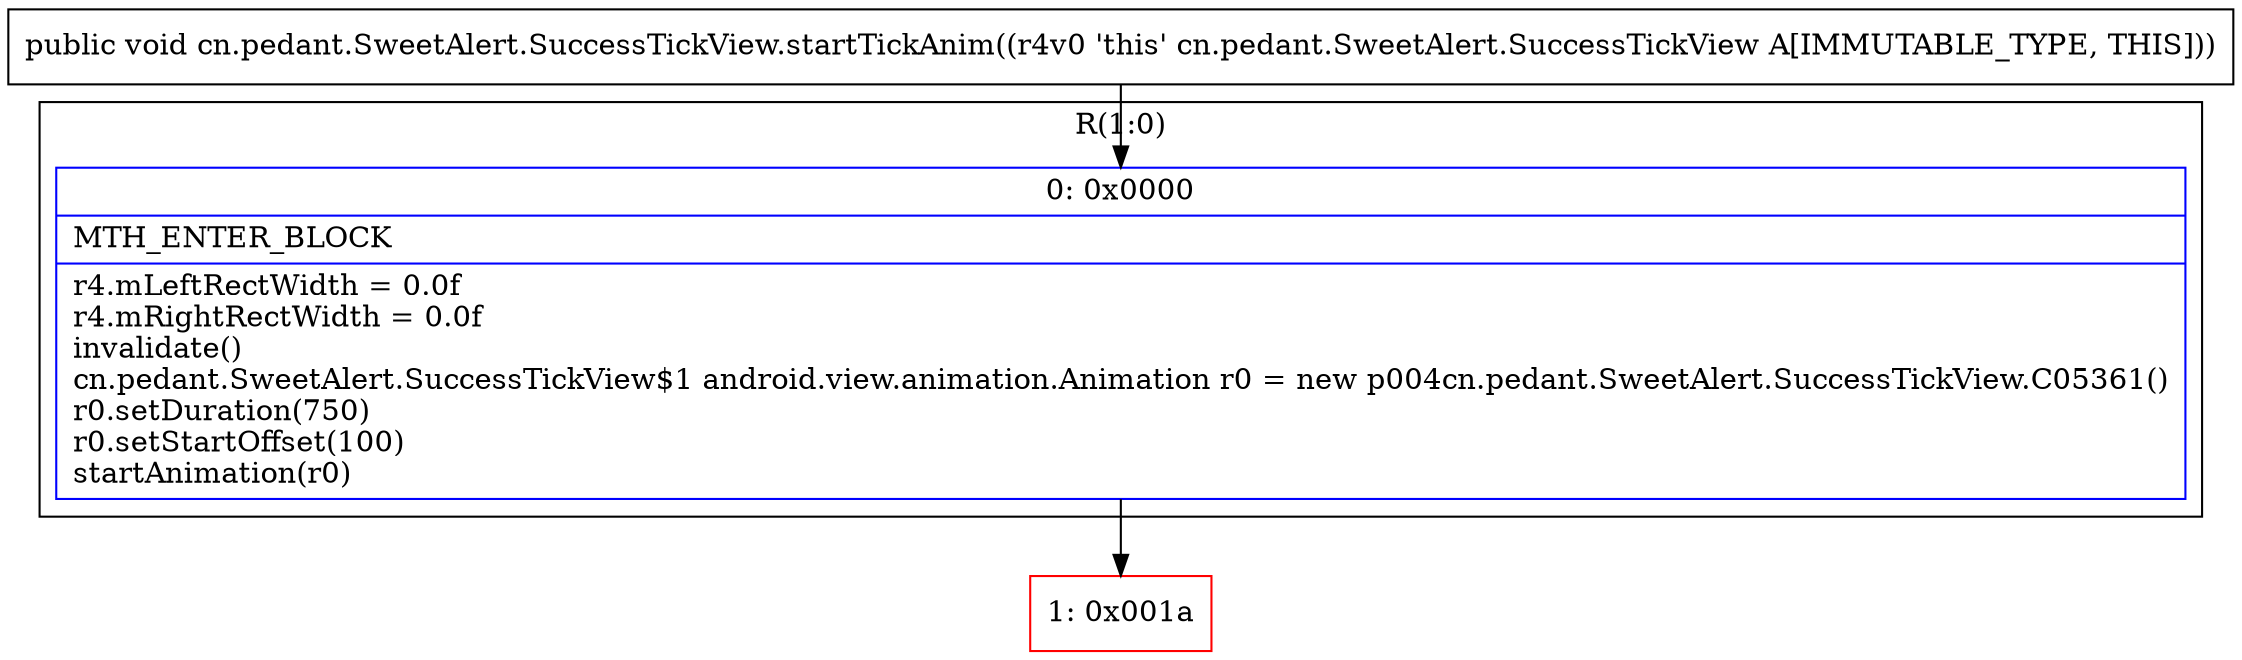 digraph "CFG forcn.pedant.SweetAlert.SuccessTickView.startTickAnim()V" {
subgraph cluster_Region_1959131606 {
label = "R(1:0)";
node [shape=record,color=blue];
Node_0 [shape=record,label="{0\:\ 0x0000|MTH_ENTER_BLOCK\l|r4.mLeftRectWidth = 0.0f\lr4.mRightRectWidth = 0.0f\linvalidate()\lcn.pedant.SweetAlert.SuccessTickView$1 android.view.animation.Animation r0 = new p004cn.pedant.SweetAlert.SuccessTickView.C05361()\lr0.setDuration(750)\lr0.setStartOffset(100)\lstartAnimation(r0)\l}"];
}
Node_1 [shape=record,color=red,label="{1\:\ 0x001a}"];
MethodNode[shape=record,label="{public void cn.pedant.SweetAlert.SuccessTickView.startTickAnim((r4v0 'this' cn.pedant.SweetAlert.SuccessTickView A[IMMUTABLE_TYPE, THIS])) }"];
MethodNode -> Node_0;
Node_0 -> Node_1;
}

